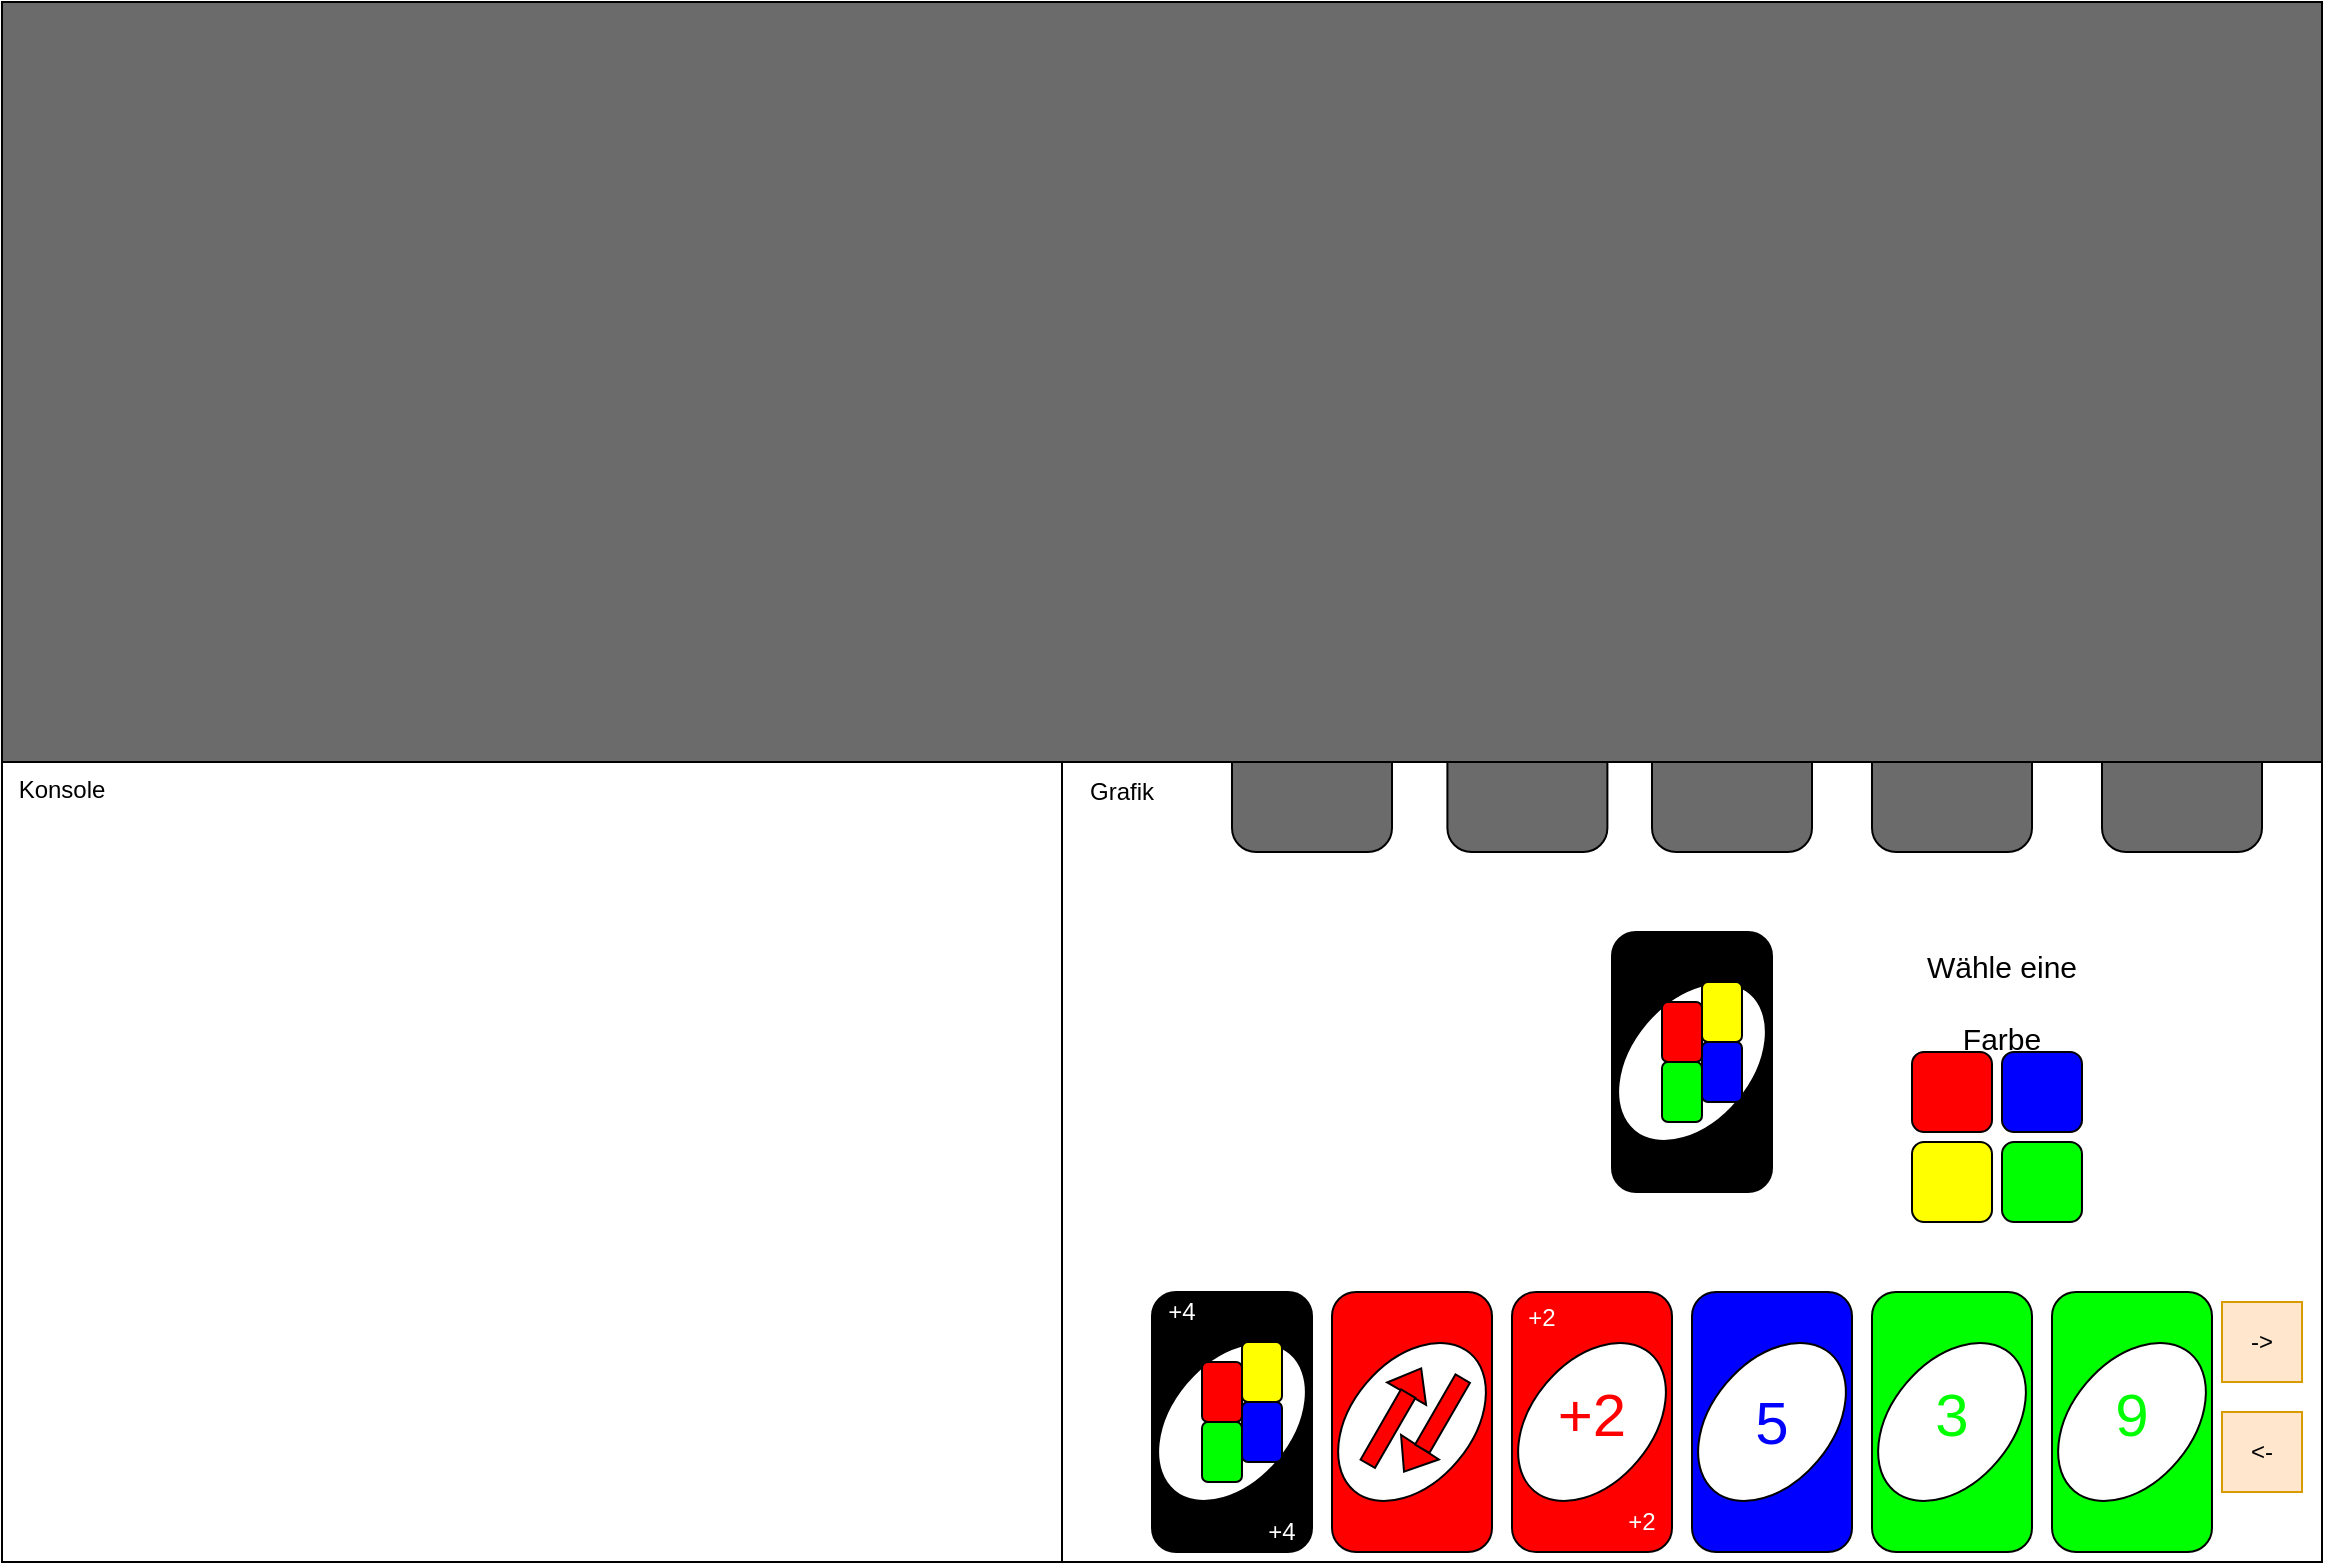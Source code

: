 <mxfile version="15.5.8" type="device"><diagram id="gwfyxoYCr6_HZxI1P2GS" name="Page-1"><mxGraphModel dx="1821" dy="387" grid="1" gridSize="10" guides="1" tooltips="1" connect="1" arrows="1" fold="1" page="1" pageScale="1" pageWidth="1169" pageHeight="827" math="0" shadow="0"><root><mxCell id="0"/><mxCell id="1" parent="0"/><mxCell id="sFoNlv_GPXoN73bb0aga-1" value="" style="rounded=0;whiteSpace=wrap;html=1;" vertex="1" parent="1"><mxGeometry x="-1050" y="410" width="1160" height="400" as="geometry"/></mxCell><mxCell id="sFoNlv_GPXoN73bb0aga-2" value="" style="rounded=0;whiteSpace=wrap;html=1;" vertex="1" parent="1"><mxGeometry x="-1050" y="410" width="530" height="400" as="geometry"/></mxCell><mxCell id="sFoNlv_GPXoN73bb0aga-4" value="Konsole" style="text;html=1;strokeColor=none;fillColor=none;align=center;verticalAlign=middle;whiteSpace=wrap;rounded=0;" vertex="1" parent="1"><mxGeometry x="-1050" y="409" width="60" height="30" as="geometry"/></mxCell><mxCell id="sFoNlv_GPXoN73bb0aga-5" value="Grafik" style="text;html=1;strokeColor=none;fillColor=none;align=center;verticalAlign=middle;whiteSpace=wrap;rounded=0;" vertex="1" parent="1"><mxGeometry x="-520" y="410" width="60" height="30" as="geometry"/></mxCell><mxCell id="sFoNlv_GPXoN73bb0aga-7" value="Code" style="text;html=1;strokeColor=none;fillColor=none;align=center;verticalAlign=middle;whiteSpace=wrap;rounded=0;fontColor=#FFFFFF;" vertex="1" parent="1"><mxGeometry x="-1010" y="60" width="60" height="30" as="geometry"/></mxCell><mxCell id="sFoNlv_GPXoN73bb0aga-8" value="" style="rounded=1;whiteSpace=wrap;html=1;fontColor=#FFFFFF;fillColor=#000000;rotation=90;" vertex="1" parent="1"><mxGeometry x="-270" y="520" width="130" height="80" as="geometry"/></mxCell><mxCell id="sFoNlv_GPXoN73bb0aga-19" value="" style="ellipse;whiteSpace=wrap;html=1;fontColor=#FFFF00;fillColor=#FFFFFF;rotation=-50;" vertex="1" parent="1"><mxGeometry x="-250" y="530" width="90" height="60" as="geometry"/></mxCell><mxCell id="sFoNlv_GPXoN73bb0aga-18" value="" style="rounded=1;whiteSpace=wrap;html=1;fontColor=#FFFFFF;fillColor=#FFFF00;" vertex="1" parent="1"><mxGeometry x="-200" y="520" width="20" height="30" as="geometry"/></mxCell><mxCell id="sFoNlv_GPXoN73bb0aga-12" value="" style="rounded=1;whiteSpace=wrap;html=1;fontColor=#FFFFFF;fillColor=#FF0000;" vertex="1" parent="1"><mxGeometry x="-220" y="530" width="20" height="30" as="geometry"/></mxCell><mxCell id="sFoNlv_GPXoN73bb0aga-17" value="" style="rounded=1;whiteSpace=wrap;html=1;fontColor=#FFFFFF;fillColor=#0000FF;" vertex="1" parent="1"><mxGeometry x="-200" y="550" width="20" height="30" as="geometry"/></mxCell><mxCell id="sFoNlv_GPXoN73bb0aga-15" value="" style="rounded=1;whiteSpace=wrap;html=1;fontColor=#FFFFFF;fillColor=#00FF00;" vertex="1" parent="1"><mxGeometry x="-220" y="560" width="20" height="30" as="geometry"/></mxCell><mxCell id="sFoNlv_GPXoN73bb0aga-20" value="" style="rounded=1;whiteSpace=wrap;html=1;fontColor=#FFFFFF;fillColor=#000000;rotation=90;" vertex="1" parent="1"><mxGeometry x="-500" y="700" width="130" height="80" as="geometry"/></mxCell><mxCell id="sFoNlv_GPXoN73bb0aga-21" value="" style="ellipse;whiteSpace=wrap;html=1;fontColor=#FFFF00;fillColor=#FFFFFF;rotation=-50;" vertex="1" parent="1"><mxGeometry x="-480" y="710" width="90" height="60" as="geometry"/></mxCell><mxCell id="sFoNlv_GPXoN73bb0aga-22" value="" style="rounded=1;whiteSpace=wrap;html=1;fontColor=#FFFFFF;fillColor=#FFFF00;" vertex="1" parent="1"><mxGeometry x="-430" y="700" width="20" height="30" as="geometry"/></mxCell><mxCell id="sFoNlv_GPXoN73bb0aga-23" value="" style="rounded=1;whiteSpace=wrap;html=1;fontColor=#FFFFFF;fillColor=#FF0000;" vertex="1" parent="1"><mxGeometry x="-450" y="710" width="20" height="30" as="geometry"/></mxCell><mxCell id="sFoNlv_GPXoN73bb0aga-24" value="" style="rounded=1;whiteSpace=wrap;html=1;fontColor=#FFFFFF;fillColor=#0000FF;" vertex="1" parent="1"><mxGeometry x="-430" y="730" width="20" height="30" as="geometry"/></mxCell><mxCell id="sFoNlv_GPXoN73bb0aga-25" value="" style="rounded=1;whiteSpace=wrap;html=1;fontColor=#FFFFFF;fillColor=#00FF00;" vertex="1" parent="1"><mxGeometry x="-450" y="740" width="20" height="30" as="geometry"/></mxCell><mxCell id="sFoNlv_GPXoN73bb0aga-26" value="&lt;font color=&quot;#ffffff&quot;&gt;+4&lt;/font&gt;" style="text;html=1;strokeColor=none;fillColor=none;align=center;verticalAlign=middle;whiteSpace=wrap;rounded=0;fontColor=#FFFF00;" vertex="1" parent="1"><mxGeometry x="-490" y="670" width="60" height="30" as="geometry"/></mxCell><mxCell id="sFoNlv_GPXoN73bb0aga-27" value="&lt;font color=&quot;#ffffff&quot;&gt;+4&lt;/font&gt;" style="text;html=1;strokeColor=none;fillColor=none;align=center;verticalAlign=middle;whiteSpace=wrap;rounded=0;fontColor=#FFFF00;" vertex="1" parent="1"><mxGeometry x="-440" y="780" width="60" height="30" as="geometry"/></mxCell><mxCell id="sFoNlv_GPXoN73bb0aga-28" value="" style="rounded=1;whiteSpace=wrap;html=1;fontColor=#FFFFFF;fillColor=#FF0000;rotation=90;" vertex="1" parent="1"><mxGeometry x="-410" y="700" width="130" height="80" as="geometry"/></mxCell><mxCell id="sFoNlv_GPXoN73bb0aga-29" value="" style="rounded=1;whiteSpace=wrap;html=1;fontColor=#FFFFFF;fillColor=#FF0000;rotation=90;" vertex="1" parent="1"><mxGeometry x="-320" y="700" width="130" height="80" as="geometry"/></mxCell><mxCell id="sFoNlv_GPXoN73bb0aga-30" value="" style="ellipse;whiteSpace=wrap;html=1;fontColor=#FFFF00;fillColor=#FFFFFF;rotation=-50;" vertex="1" parent="1"><mxGeometry x="-390" y="710" width="90" height="60" as="geometry"/></mxCell><mxCell id="sFoNlv_GPXoN73bb0aga-31" value="" style="ellipse;whiteSpace=wrap;html=1;fontColor=#FFFF00;fillColor=#FFFFFF;rotation=-50;" vertex="1" parent="1"><mxGeometry x="-300" y="710" width="90" height="60" as="geometry"/></mxCell><mxCell id="sFoNlv_GPXoN73bb0aga-33" value="" style="rounded=1;whiteSpace=wrap;html=1;fontColor=#FFFFFF;fillColor=#0000FF;rotation=90;" vertex="1" parent="1"><mxGeometry x="-230" y="700" width="130" height="80" as="geometry"/></mxCell><mxCell id="sFoNlv_GPXoN73bb0aga-34" value="" style="rounded=1;whiteSpace=wrap;html=1;fontColor=#FFFFFF;fillColor=#00FF00;rotation=90;" vertex="1" parent="1"><mxGeometry x="-140" y="700" width="130" height="80" as="geometry"/></mxCell><mxCell id="sFoNlv_GPXoN73bb0aga-35" value="" style="rounded=1;whiteSpace=wrap;html=1;fontColor=#FFFFFF;fillColor=#00FF00;rotation=90;" vertex="1" parent="1"><mxGeometry x="-50" y="700" width="130" height="80" as="geometry"/></mxCell><mxCell id="sFoNlv_GPXoN73bb0aga-36" value="" style="ellipse;whiteSpace=wrap;html=1;fontColor=#FFFF00;fillColor=#FFFFFF;rotation=-50;" vertex="1" parent="1"><mxGeometry x="-210" y="710" width="90" height="60" as="geometry"/></mxCell><mxCell id="sFoNlv_GPXoN73bb0aga-38" value="" style="ellipse;whiteSpace=wrap;html=1;fontColor=#FFFF00;fillColor=#FFFFFF;rotation=-50;" vertex="1" parent="1"><mxGeometry x="-120" y="710" width="90" height="60" as="geometry"/></mxCell><mxCell id="sFoNlv_GPXoN73bb0aga-39" value="" style="ellipse;whiteSpace=wrap;html=1;fontColor=#FFFF00;fillColor=#FFFFFF;rotation=-50;" vertex="1" parent="1"><mxGeometry x="-30" y="710" width="90" height="60" as="geometry"/></mxCell><mxCell id="sFoNlv_GPXoN73bb0aga-40" value="" style="triangle;whiteSpace=wrap;html=1;fontColor=#FFFFFF;fillColor=#FF0000;rotation=-60;" vertex="1" parent="1"><mxGeometry x="-351.35" y="708.29" width="14.59" height="22.5" as="geometry"/></mxCell><mxCell id="sFoNlv_GPXoN73bb0aga-41" value="-&amp;gt;" style="rounded=0;whiteSpace=wrap;html=1;fillColor=#ffe6cc;strokeColor=#d79b00;" vertex="1" parent="1"><mxGeometry x="60" y="680" width="40" height="40" as="geometry"/></mxCell><mxCell id="sFoNlv_GPXoN73bb0aga-42" value="&amp;lt;-" style="rounded=0;whiteSpace=wrap;html=1;fillColor=#ffe6cc;strokeColor=#d79b00;" vertex="1" parent="1"><mxGeometry x="60" y="735" width="40" height="40" as="geometry"/></mxCell><mxCell id="sFoNlv_GPXoN73bb0aga-44" value="" style="triangle;whiteSpace=wrap;html=1;fontColor=#FFFFFF;fillColor=#FF0000;rotation=123;" vertex="1" parent="1"><mxGeometry x="-352.3" y="747.5" width="14.59" height="22.5" as="geometry"/></mxCell><mxCell id="sFoNlv_GPXoN73bb0aga-45" value="" style="rounded=0;whiteSpace=wrap;html=1;fontColor=#FFFFFF;fillColor=#FF0000;rotation=-60;" vertex="1" parent="1"><mxGeometry x="-350" y="731.68" width="40.47" height="8.32" as="geometry"/></mxCell><mxCell id="sFoNlv_GPXoN73bb0aga-46" value="" style="rounded=0;whiteSpace=wrap;html=1;fontColor=#FFFFFF;fillColor=#FF0000;rotation=-60;" vertex="1" parent="1"><mxGeometry x="-377.23" y="739.18" width="40.47" height="8.32" as="geometry"/></mxCell><mxCell id="sFoNlv_GPXoN73bb0aga-47" value="&lt;font color=&quot;#ff0000&quot; style=&quot;font-size: 30px&quot;&gt;+2&lt;/font&gt;" style="text;html=1;strokeColor=none;fillColor=none;align=center;verticalAlign=middle;whiteSpace=wrap;rounded=0;fontColor=#FFFFFF;" vertex="1" parent="1"><mxGeometry x="-305" y="698.34" width="100" height="75" as="geometry"/></mxCell><mxCell id="sFoNlv_GPXoN73bb0aga-48" value="&lt;font style=&quot;font-size: 30px&quot; color=&quot;#0000ff&quot;&gt;5&lt;/font&gt;" style="text;html=1;strokeColor=none;fillColor=none;align=center;verticalAlign=middle;whiteSpace=wrap;rounded=0;fontColor=#FFFFFF;" vertex="1" parent="1"><mxGeometry x="-215" y="702.5" width="100" height="75" as="geometry"/></mxCell><mxCell id="sFoNlv_GPXoN73bb0aga-49" value="&lt;span style=&quot;font-size: 30px&quot;&gt;&lt;font color=&quot;#00ff00&quot;&gt;3&lt;/font&gt;&lt;/span&gt;" style="text;html=1;strokeColor=none;fillColor=none;align=center;verticalAlign=middle;whiteSpace=wrap;rounded=0;fontColor=#FFFFFF;" vertex="1" parent="1"><mxGeometry x="-125" y="698.34" width="100" height="75" as="geometry"/></mxCell><mxCell id="sFoNlv_GPXoN73bb0aga-50" value="&lt;span style=&quot;font-size: 30px&quot;&gt;&lt;font color=&quot;#00ff00&quot;&gt;9&lt;/font&gt;&lt;/span&gt;" style="text;html=1;strokeColor=none;fillColor=none;align=center;verticalAlign=middle;whiteSpace=wrap;rounded=0;fontColor=#FFFFFF;" vertex="1" parent="1"><mxGeometry x="-35" y="698.34" width="100" height="75" as="geometry"/></mxCell><mxCell id="sFoNlv_GPXoN73bb0aga-51" value="" style="rounded=1;whiteSpace=wrap;html=1;fontSize=30;fontColor=#00FF00;fillColor=#FF0000;" vertex="1" parent="1"><mxGeometry x="-95" y="555" width="40" height="40" as="geometry"/></mxCell><mxCell id="sFoNlv_GPXoN73bb0aga-52" value="" style="rounded=1;whiteSpace=wrap;html=1;fontSize=30;fontColor=#00FF00;fillColor=#0000FF;" vertex="1" parent="1"><mxGeometry x="-50" y="555" width="40" height="40" as="geometry"/></mxCell><mxCell id="sFoNlv_GPXoN73bb0aga-54" value="" style="rounded=1;whiteSpace=wrap;html=1;fontSize=30;fontColor=#00FF00;fillColor=#FFFF00;" vertex="1" parent="1"><mxGeometry x="-95" y="600" width="40" height="40" as="geometry"/></mxCell><mxCell id="sFoNlv_GPXoN73bb0aga-55" value="" style="rounded=1;whiteSpace=wrap;html=1;fontSize=30;fontColor=#00FF00;fillColor=#00FF00;" vertex="1" parent="1"><mxGeometry x="-50" y="600" width="40" height="40" as="geometry"/></mxCell><mxCell id="sFoNlv_GPXoN73bb0aga-56" value="&lt;font style=&quot;font-size: 15px ; line-height: 1&quot; color=&quot;#000000&quot;&gt;Wähle eine Farbe&lt;/font&gt;" style="text;html=1;strokeColor=none;fillColor=none;align=center;verticalAlign=middle;whiteSpace=wrap;rounded=0;fontSize=30;fontColor=#00FF00;" vertex="1" parent="1"><mxGeometry x="-90" y="520" width="80" height="10" as="geometry"/></mxCell><mxCell id="sFoNlv_GPXoN73bb0aga-57" value="" style="rounded=1;whiteSpace=wrap;html=1;fontColor=#FFFFFF;fillColor=#6B6B6B;rotation=90;" vertex="1" parent="1"><mxGeometry x="-460" y="350" width="130" height="80" as="geometry"/></mxCell><mxCell id="sFoNlv_GPXoN73bb0aga-58" value="" style="rounded=1;whiteSpace=wrap;html=1;fontColor=#FFFFFF;fillColor=#6B6B6B;rotation=90;" vertex="1" parent="1"><mxGeometry x="-352.3" y="350" width="130" height="80" as="geometry"/></mxCell><mxCell id="sFoNlv_GPXoN73bb0aga-59" value="" style="rounded=1;whiteSpace=wrap;html=1;fontColor=#FFFFFF;fillColor=#6B6B6B;rotation=90;" vertex="1" parent="1"><mxGeometry x="-250" y="350" width="130" height="80" as="geometry"/></mxCell><mxCell id="sFoNlv_GPXoN73bb0aga-60" value="" style="rounded=1;whiteSpace=wrap;html=1;fontColor=#FFFFFF;fillColor=#6B6B6B;rotation=90;" vertex="1" parent="1"><mxGeometry x="-140" y="350" width="130" height="80" as="geometry"/></mxCell><mxCell id="sFoNlv_GPXoN73bb0aga-61" value="" style="rounded=1;whiteSpace=wrap;html=1;fontColor=#FFFFFF;fillColor=#6B6B6B;rotation=90;" vertex="1" parent="1"><mxGeometry x="-25" y="350" width="130" height="80" as="geometry"/></mxCell><mxCell id="sFoNlv_GPXoN73bb0aga-3" value="" style="rounded=0;whiteSpace=wrap;html=1;fillColor=#6B6B6B;" vertex="1" parent="1"><mxGeometry x="-1050" y="30" width="1160" height="380" as="geometry"/></mxCell><mxCell id="sFoNlv_GPXoN73bb0aga-62" value="&lt;font color=&quot;#ffffff&quot;&gt;+2&lt;/font&gt;" style="text;html=1;strokeColor=none;fillColor=none;align=center;verticalAlign=middle;whiteSpace=wrap;rounded=0;fontColor=#FFFF00;" vertex="1" parent="1"><mxGeometry x="-310" y="672.5" width="60" height="30" as="geometry"/></mxCell><mxCell id="sFoNlv_GPXoN73bb0aga-63" value="&lt;font color=&quot;#ffffff&quot;&gt;+2&lt;/font&gt;" style="text;html=1;strokeColor=none;fillColor=none;align=center;verticalAlign=middle;whiteSpace=wrap;rounded=0;fontColor=#FFFF00;" vertex="1" parent="1"><mxGeometry x="-260" y="775" width="60" height="30" as="geometry"/></mxCell></root></mxGraphModel></diagram></mxfile>

